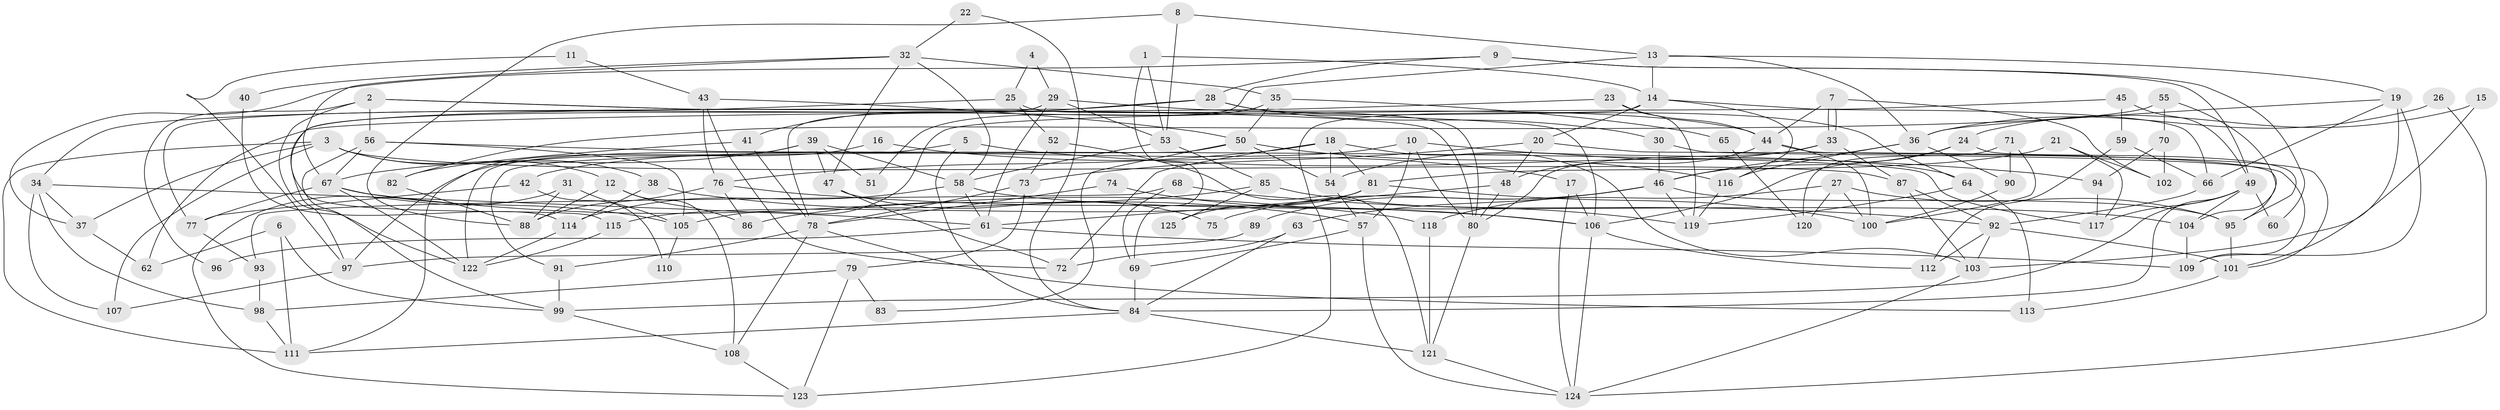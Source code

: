 // coarse degree distribution, {6: 0.09210526315789473, 7: 0.07894736842105263, 10: 0.013157894736842105, 11: 0.039473684210526314, 4: 0.17105263157894737, 14: 0.013157894736842105, 13: 0.013157894736842105, 3: 0.21052631578947367, 2: 0.17105263157894737, 5: 0.14473684210526316, 9: 0.013157894736842105, 8: 0.039473684210526314}
// Generated by graph-tools (version 1.1) at 2025/50/03/04/25 22:50:49]
// undirected, 125 vertices, 250 edges
graph export_dot {
  node [color=gray90,style=filled];
  1;
  2;
  3;
  4;
  5;
  6;
  7;
  8;
  9;
  10;
  11;
  12;
  13;
  14;
  15;
  16;
  17;
  18;
  19;
  20;
  21;
  22;
  23;
  24;
  25;
  26;
  27;
  28;
  29;
  30;
  31;
  32;
  33;
  34;
  35;
  36;
  37;
  38;
  39;
  40;
  41;
  42;
  43;
  44;
  45;
  46;
  47;
  48;
  49;
  50;
  51;
  52;
  53;
  54;
  55;
  56;
  57;
  58;
  59;
  60;
  61;
  62;
  63;
  64;
  65;
  66;
  67;
  68;
  69;
  70;
  71;
  72;
  73;
  74;
  75;
  76;
  77;
  78;
  79;
  80;
  81;
  82;
  83;
  84;
  85;
  86;
  87;
  88;
  89;
  90;
  91;
  92;
  93;
  94;
  95;
  96;
  97;
  98;
  99;
  100;
  101;
  102;
  103;
  104;
  105;
  106;
  107;
  108;
  109;
  110;
  111;
  112;
  113;
  114;
  115;
  116;
  117;
  118;
  119;
  120;
  121;
  122;
  123;
  124;
  125;
  1 -- 69;
  1 -- 14;
  1 -- 53;
  2 -- 106;
  2 -- 80;
  2 -- 56;
  2 -- 96;
  2 -- 122;
  3 -- 111;
  3 -- 12;
  3 -- 37;
  3 -- 38;
  3 -- 87;
  3 -- 107;
  4 -- 29;
  4 -- 25;
  5 -- 122;
  5 -- 84;
  5 -- 94;
  6 -- 99;
  6 -- 62;
  6 -- 111;
  7 -- 44;
  7 -- 33;
  7 -- 33;
  7 -- 102;
  8 -- 53;
  8 -- 13;
  8 -- 88;
  9 -- 49;
  9 -- 37;
  9 -- 28;
  9 -- 60;
  10 -- 57;
  10 -- 64;
  10 -- 42;
  10 -- 80;
  11 -- 43;
  11 -- 97;
  12 -- 86;
  12 -- 88;
  12 -- 108;
  13 -- 19;
  13 -- 78;
  13 -- 14;
  13 -- 36;
  14 -- 116;
  14 -- 20;
  14 -- 66;
  14 -- 123;
  15 -- 101;
  15 -- 24;
  16 -- 97;
  16 -- 17;
  17 -- 106;
  17 -- 124;
  18 -- 54;
  18 -- 72;
  18 -- 76;
  18 -- 81;
  18 -- 103;
  19 -- 103;
  19 -- 66;
  19 -- 36;
  19 -- 109;
  20 -- 95;
  20 -- 48;
  20 -- 73;
  21 -- 102;
  21 -- 81;
  21 -- 117;
  22 -- 32;
  22 -- 84;
  23 -- 119;
  23 -- 44;
  23 -- 62;
  24 -- 46;
  24 -- 106;
  24 -- 95;
  25 -- 34;
  25 -- 80;
  25 -- 52;
  26 -- 36;
  26 -- 124;
  27 -- 100;
  27 -- 95;
  27 -- 118;
  27 -- 120;
  28 -- 30;
  28 -- 41;
  28 -- 64;
  28 -- 97;
  29 -- 77;
  29 -- 53;
  29 -- 44;
  29 -- 61;
  29 -- 115;
  30 -- 46;
  30 -- 109;
  31 -- 123;
  31 -- 105;
  31 -- 88;
  32 -- 58;
  32 -- 67;
  32 -- 35;
  32 -- 40;
  32 -- 47;
  33 -- 87;
  33 -- 54;
  33 -- 80;
  34 -- 98;
  34 -- 61;
  34 -- 37;
  34 -- 107;
  35 -- 50;
  35 -- 51;
  35 -- 65;
  36 -- 46;
  36 -- 90;
  36 -- 116;
  37 -- 62;
  38 -- 114;
  38 -- 57;
  39 -- 67;
  39 -- 111;
  39 -- 47;
  39 -- 51;
  39 -- 58;
  40 -- 114;
  41 -- 78;
  41 -- 82;
  42 -- 77;
  42 -- 110;
  43 -- 76;
  43 -- 50;
  43 -- 72;
  44 -- 48;
  44 -- 100;
  44 -- 101;
  45 -- 59;
  45 -- 49;
  45 -- 105;
  46 -- 63;
  46 -- 75;
  46 -- 89;
  46 -- 95;
  46 -- 119;
  47 -- 72;
  47 -- 75;
  48 -- 80;
  48 -- 61;
  49 -- 104;
  49 -- 99;
  49 -- 60;
  49 -- 84;
  49 -- 117;
  50 -- 116;
  50 -- 54;
  50 -- 83;
  50 -- 91;
  52 -- 121;
  52 -- 73;
  53 -- 58;
  53 -- 85;
  54 -- 57;
  55 -- 104;
  55 -- 82;
  55 -- 70;
  56 -- 117;
  56 -- 67;
  56 -- 99;
  56 -- 105;
  57 -- 124;
  57 -- 69;
  58 -- 61;
  58 -- 104;
  58 -- 114;
  59 -- 112;
  59 -- 66;
  61 -- 96;
  61 -- 109;
  63 -- 72;
  63 -- 84;
  64 -- 113;
  64 -- 119;
  65 -- 120;
  66 -- 92;
  67 -- 105;
  67 -- 77;
  67 -- 118;
  67 -- 122;
  68 -- 69;
  68 -- 92;
  68 -- 93;
  69 -- 84;
  70 -- 94;
  70 -- 102;
  71 -- 100;
  71 -- 90;
  71 -- 120;
  73 -- 78;
  73 -- 79;
  74 -- 106;
  74 -- 78;
  76 -- 88;
  76 -- 86;
  76 -- 106;
  77 -- 93;
  78 -- 91;
  78 -- 108;
  78 -- 113;
  79 -- 123;
  79 -- 83;
  79 -- 98;
  80 -- 121;
  81 -- 115;
  81 -- 100;
  81 -- 125;
  82 -- 88;
  84 -- 121;
  84 -- 111;
  85 -- 119;
  85 -- 86;
  85 -- 125;
  87 -- 103;
  87 -- 92;
  89 -- 97;
  90 -- 100;
  91 -- 99;
  92 -- 101;
  92 -- 103;
  92 -- 112;
  93 -- 98;
  94 -- 117;
  95 -- 101;
  97 -- 107;
  98 -- 111;
  99 -- 108;
  101 -- 113;
  103 -- 124;
  104 -- 109;
  105 -- 110;
  106 -- 124;
  106 -- 112;
  108 -- 123;
  114 -- 122;
  115 -- 122;
  116 -- 119;
  118 -- 121;
  121 -- 124;
}
